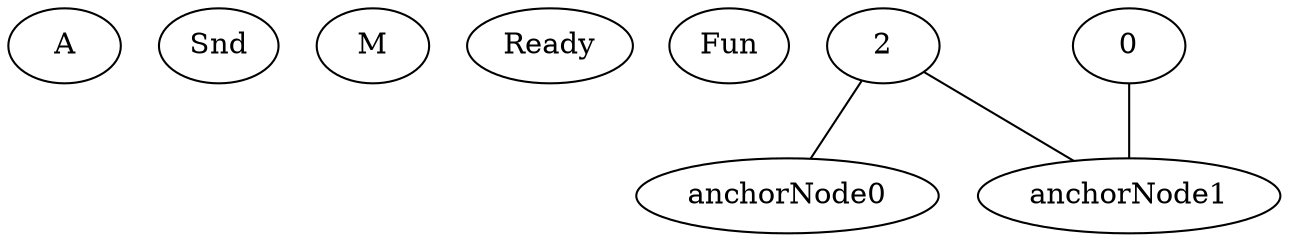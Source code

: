 graph Bigraph {
	subgraph region0 {
		A
	}
	subgraph A {
		Snd
	}
	subgraph Snd {
		M
	}
	subgraph Snd {
		Ready
	}
	subgraph Ready {
		Fun
	}
	anchorNode0
	anchorNode1
	2 -- anchorNode0
	0 -- anchorNode1
	2 -- anchorNode1
}
